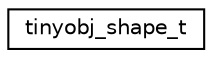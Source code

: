 digraph "Graphical Class Hierarchy"
{
 // LATEX_PDF_SIZE
  edge [fontname="Helvetica",fontsize="10",labelfontname="Helvetica",labelfontsize="10"];
  node [fontname="Helvetica",fontsize="10",shape=record];
  rankdir="LR";
  Node0 [label="tinyobj_shape_t",height=0.2,width=0.4,color="black", fillcolor="white", style="filled",URL="$structtinyobj__shape__t.html",tooltip=" "];
}
